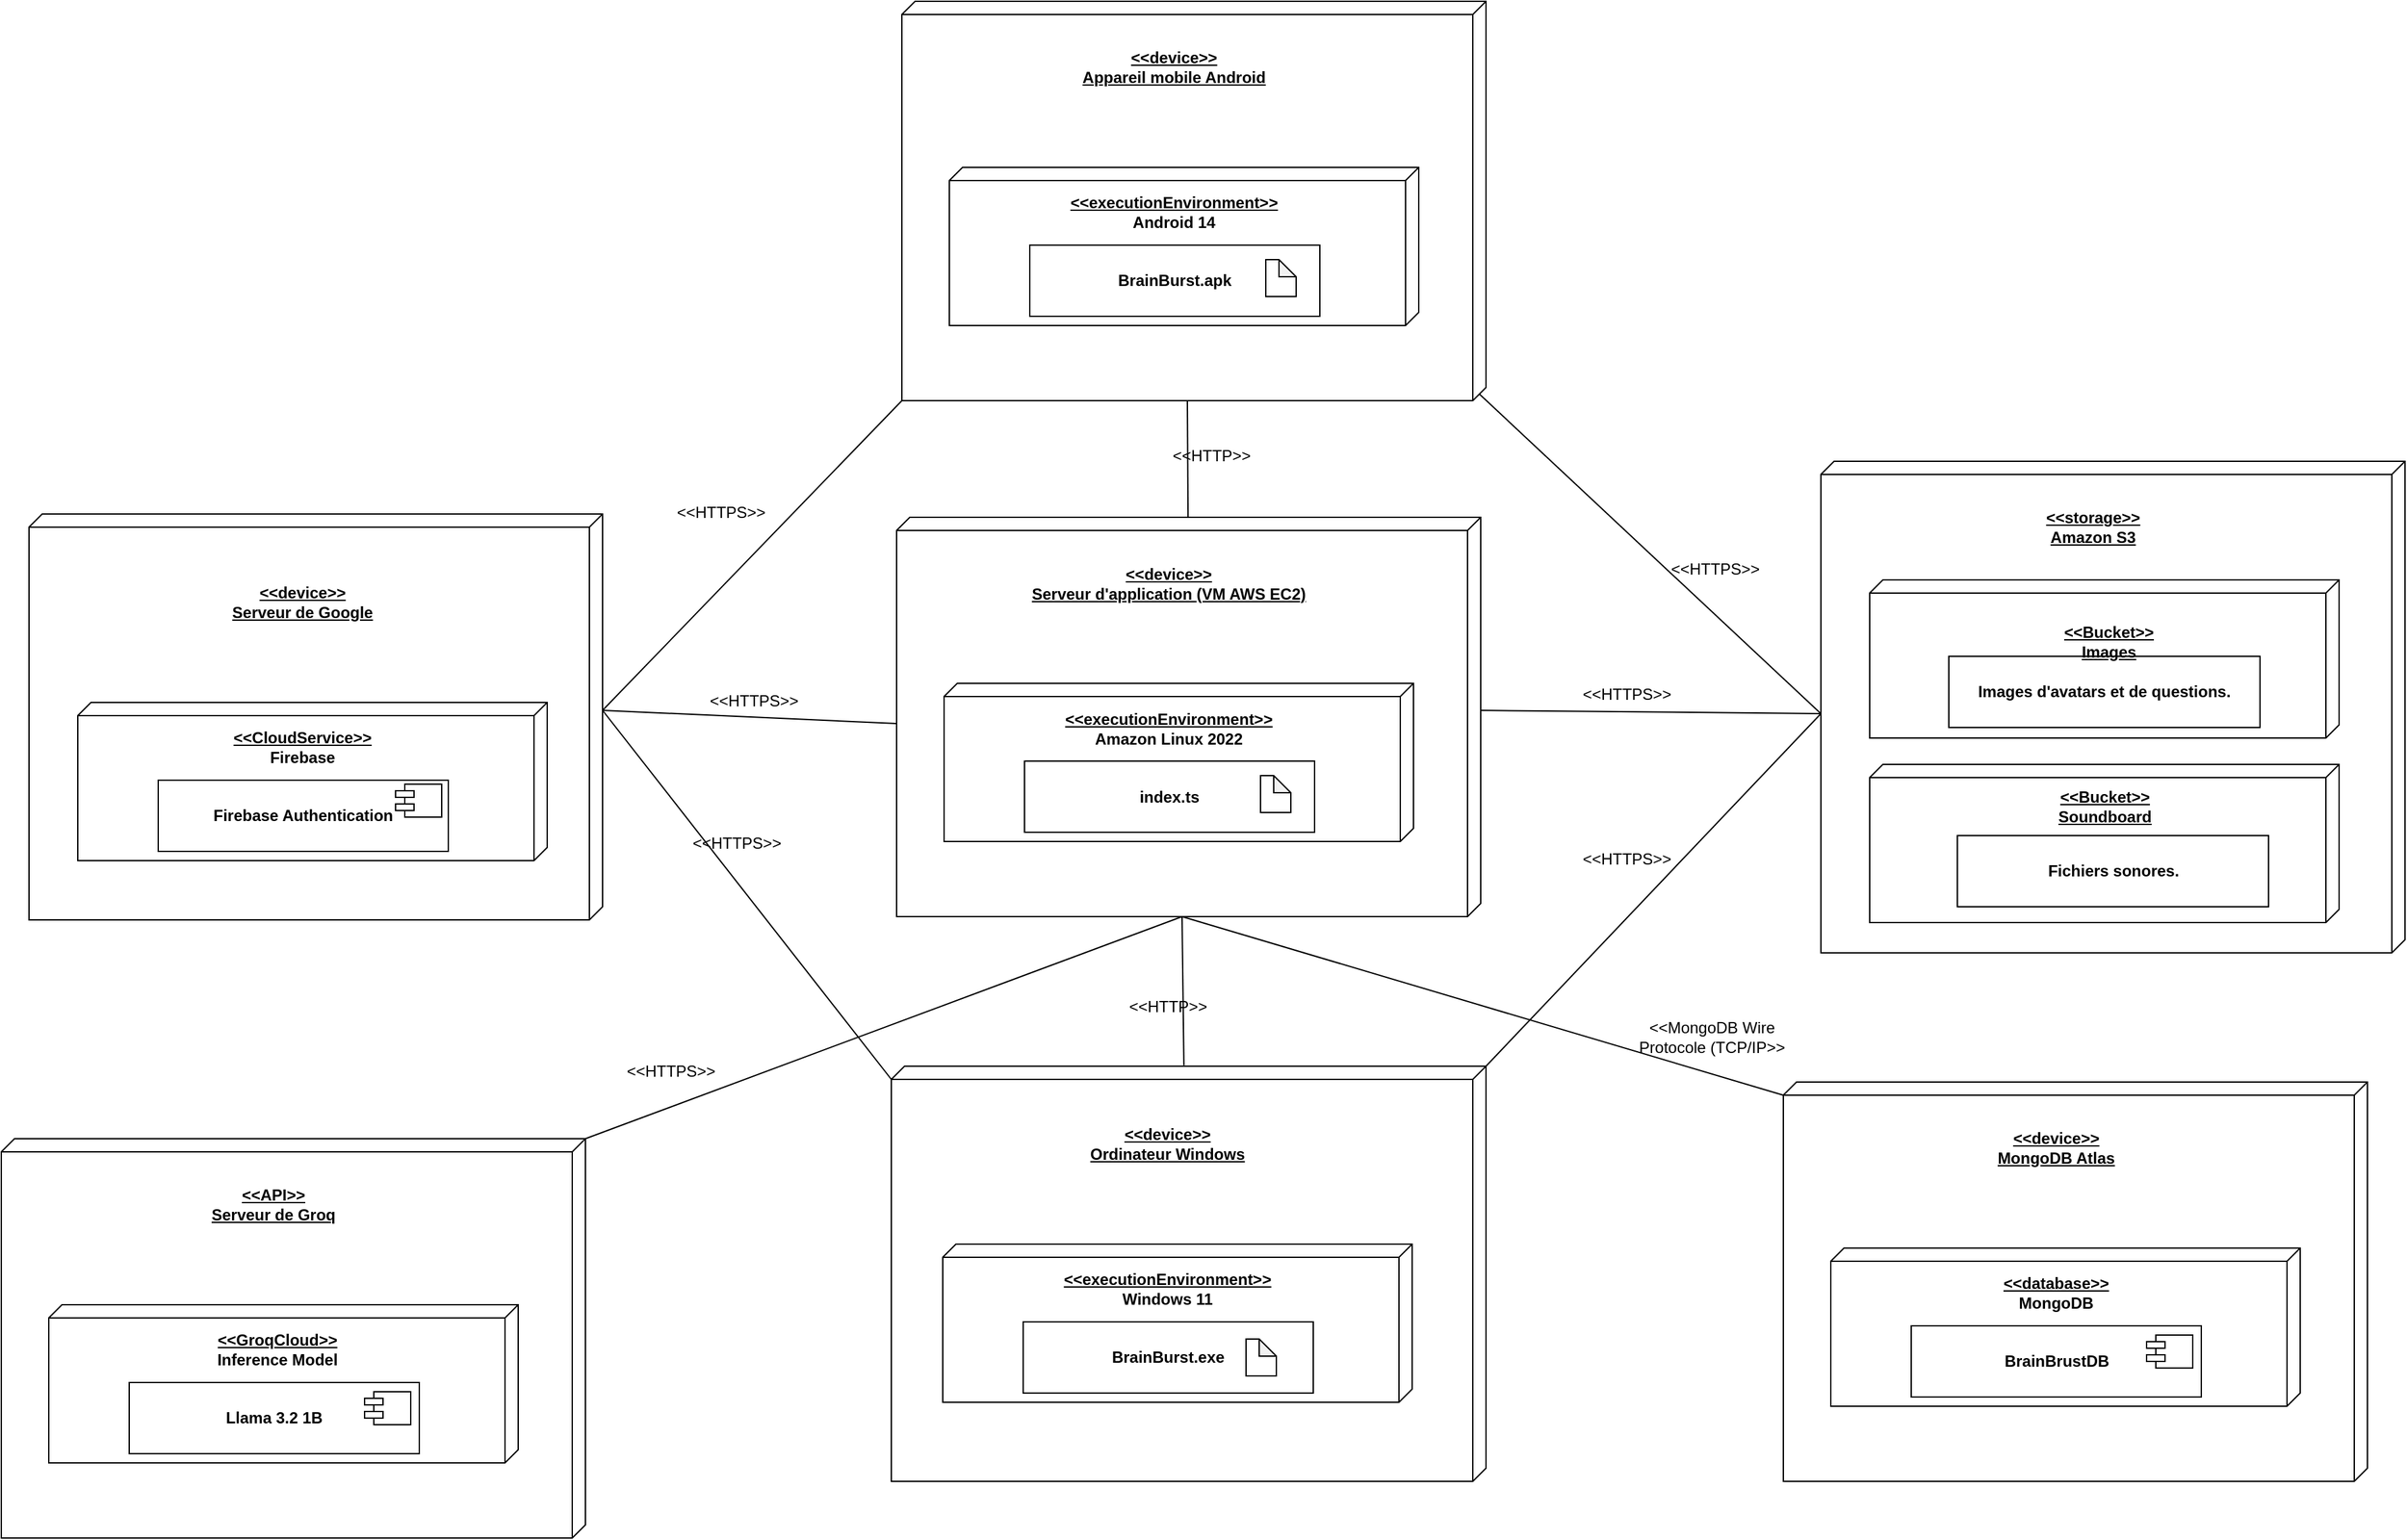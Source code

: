 <mxfile version="26.0.11">
  <diagram name="Page-1" id="wP5Zi337p5eYaAN_rZzt">
    <mxGraphModel dx="-1550" dy="61" grid="1" gridSize="10" guides="1" tooltips="1" connect="1" arrows="1" fold="1" page="1" pageScale="1" pageWidth="827" pageHeight="1169" math="0" shadow="0">
      <root>
        <mxCell id="0" />
        <mxCell id="1" parent="0" />
        <mxCell id="4nXCLa88TBE7HXUiNE8C-1" value="" style="verticalAlign=top;align=left;spacingTop=8;spacingLeft=2;spacingRight=12;shape=cube;size=10;direction=south;fontStyle=4;html=1;whiteSpace=wrap;" vertex="1" parent="1">
          <mxGeometry x="4483" y="2128" width="435" height="308" as="geometry" />
        </mxCell>
        <mxCell id="4nXCLa88TBE7HXUiNE8C-2" value="&lt;u&gt;&amp;lt;&amp;lt;device&amp;gt;&amp;gt;&lt;/u&gt;&lt;div&gt;&lt;u&gt;Serveur de Google&lt;/u&gt;&lt;/div&gt;" style="text;align=center;fontStyle=1;verticalAlign=middle;spacingLeft=3;spacingRight=3;strokeColor=none;rotatable=0;points=[[0,0.5],[1,0.5]];portConstraint=eastwest;html=1;" vertex="1" parent="1">
          <mxGeometry x="4650" y="2182" width="80" height="26" as="geometry" />
        </mxCell>
        <mxCell id="4nXCLa88TBE7HXUiNE8C-3" value="" style="verticalAlign=top;align=left;spacingTop=8;spacingLeft=2;spacingRight=12;shape=cube;size=10;direction=south;fontStyle=4;html=1;whiteSpace=wrap;" vertex="1" parent="1">
          <mxGeometry x="4520" y="2271" width="356" height="120" as="geometry" />
        </mxCell>
        <mxCell id="4nXCLa88TBE7HXUiNE8C-4" value="&lt;span style=&quot;text-wrap-mode: wrap; text-decoration-line: underline;&quot;&gt;&amp;lt;&amp;lt;CloudService&amp;gt;&amp;gt;&lt;/span&gt;&lt;div style=&quot;text-wrap-mode: wrap;&quot;&gt;Firebase&lt;/div&gt;" style="text;align=center;fontStyle=1;verticalAlign=middle;spacingLeft=3;spacingRight=3;strokeColor=none;rotatable=0;points=[[0,0.5],[1,0.5]];portConstraint=eastwest;html=1;" vertex="1" parent="1">
          <mxGeometry x="4650" y="2292" width="80" height="26" as="geometry" />
        </mxCell>
        <mxCell id="4nXCLa88TBE7HXUiNE8C-5" value="&lt;b&gt;Firebase Authentication&lt;/b&gt;" style="html=1;whiteSpace=wrap;" vertex="1" parent="1">
          <mxGeometry x="4581" y="2330" width="220" height="54" as="geometry" />
        </mxCell>
        <mxCell id="4nXCLa88TBE7HXUiNE8C-6" value="" style="shape=module;align=left;spacingLeft=20;align=center;verticalAlign=top;whiteSpace=wrap;html=1;jettyWidth=14;jettyHeight=5;" vertex="1" parent="1">
          <mxGeometry x="4761" y="2333" width="35" height="25" as="geometry" />
        </mxCell>
        <mxCell id="4nXCLa88TBE7HXUiNE8C-7" value="" style="verticalAlign=top;align=left;spacingTop=8;spacingLeft=2;spacingRight=12;shape=cube;size=10;direction=south;fontStyle=4;html=1;whiteSpace=wrap;" vertex="1" parent="1">
          <mxGeometry x="5137" y="2547" width="451" height="315" as="geometry" />
        </mxCell>
        <mxCell id="4nXCLa88TBE7HXUiNE8C-8" value="&lt;u&gt;&amp;lt;&amp;lt;device&amp;gt;&amp;gt;&lt;/u&gt;&lt;div&gt;&lt;u&gt;Ordinateur Windows&lt;/u&gt;&lt;/div&gt;" style="text;align=center;fontStyle=1;verticalAlign=middle;spacingLeft=3;spacingRight=3;strokeColor=none;rotatable=0;points=[[0,0.5],[1,0.5]];portConstraint=eastwest;html=1;" vertex="1" parent="1">
          <mxGeometry x="5306" y="2593" width="80" height="26" as="geometry" />
        </mxCell>
        <mxCell id="4nXCLa88TBE7HXUiNE8C-9" value="" style="verticalAlign=top;align=left;spacingTop=8;spacingLeft=2;spacingRight=12;shape=cube;size=10;direction=south;fontStyle=4;html=1;whiteSpace=wrap;" vertex="1" parent="1">
          <mxGeometry x="5176" y="2682" width="356" height="120" as="geometry" />
        </mxCell>
        <mxCell id="4nXCLa88TBE7HXUiNE8C-10" value="&lt;span style=&quot;text-wrap-mode: wrap; text-decoration-line: underline;&quot;&gt;&amp;lt;&amp;lt;executionEnvironment&amp;gt;&amp;gt;&lt;/span&gt;&lt;div style=&quot;text-wrap-mode: wrap;&quot;&gt;Windows 11&lt;/div&gt;" style="text;align=center;fontStyle=1;verticalAlign=middle;spacingLeft=3;spacingRight=3;strokeColor=none;rotatable=0;points=[[0,0.5],[1,0.5]];portConstraint=eastwest;html=1;" vertex="1" parent="1">
          <mxGeometry x="5306" y="2703" width="80" height="26" as="geometry" />
        </mxCell>
        <mxCell id="4nXCLa88TBE7HXUiNE8C-11" value="&lt;b&gt;BrainBurst.exe&lt;/b&gt;" style="html=1;whiteSpace=wrap;" vertex="1" parent="1">
          <mxGeometry x="5237" y="2741" width="220" height="54" as="geometry" />
        </mxCell>
        <mxCell id="4nXCLa88TBE7HXUiNE8C-12" value="" style="verticalAlign=top;align=left;spacingTop=8;spacingLeft=2;spacingRight=12;shape=cube;size=10;direction=south;fontStyle=4;html=1;whiteSpace=wrap;" vertex="1" parent="1">
          <mxGeometry x="5145" y="1739" width="443" height="303" as="geometry" />
        </mxCell>
        <mxCell id="4nXCLa88TBE7HXUiNE8C-13" value="&lt;u&gt;&amp;lt;&amp;lt;device&amp;gt;&amp;gt;&lt;/u&gt;&lt;div&gt;&lt;u&gt;Appareil mobile Android&lt;/u&gt;&lt;/div&gt;" style="text;align=center;fontStyle=1;verticalAlign=middle;spacingLeft=3;spacingRight=3;strokeColor=none;rotatable=0;points=[[0,0.5],[1,0.5]];portConstraint=eastwest;html=1;" vertex="1" parent="1">
          <mxGeometry x="5311" y="1776" width="80" height="26" as="geometry" />
        </mxCell>
        <mxCell id="4nXCLa88TBE7HXUiNE8C-14" value="" style="verticalAlign=top;align=left;spacingTop=8;spacingLeft=2;spacingRight=12;shape=cube;size=10;direction=south;fontStyle=4;html=1;whiteSpace=wrap;" vertex="1" parent="1">
          <mxGeometry x="5181" y="1865" width="356" height="120" as="geometry" />
        </mxCell>
        <mxCell id="4nXCLa88TBE7HXUiNE8C-15" value="&lt;span style=&quot;text-wrap-mode: wrap; text-decoration-line: underline;&quot;&gt;&amp;lt;&amp;lt;executionEnvironment&amp;gt;&amp;gt;&lt;/span&gt;&lt;div style=&quot;text-wrap-mode: wrap;&quot;&gt;Android 14&lt;/div&gt;" style="text;align=center;fontStyle=1;verticalAlign=middle;spacingLeft=3;spacingRight=3;strokeColor=none;rotatable=0;points=[[0,0.5],[1,0.5]];portConstraint=eastwest;html=1;" vertex="1" parent="1">
          <mxGeometry x="5311" y="1886" width="80" height="26" as="geometry" />
        </mxCell>
        <mxCell id="4nXCLa88TBE7HXUiNE8C-16" value="&lt;span id=&quot;docs-internal-guid-3e91d2c7-7fff-d9a2-ca25-e70188309cca&quot;&gt;&lt;span style=&quot;font-family: Arial, sans-serif; background-color: transparent; font-variant-numeric: normal; font-variant-east-asian: normal; font-variant-alternates: normal; font-variant-position: normal; font-variant-emoji: normal; vertical-align: baseline; white-space-collapse: preserve;&quot;&gt;&lt;b style=&quot;&quot;&gt;&lt;font style=&quot;font-size: 12px;&quot;&gt;BrainBurst.apk&lt;/font&gt;&lt;/b&gt;&lt;/span&gt;&lt;/span&gt;" style="html=1;whiteSpace=wrap;" vertex="1" parent="1">
          <mxGeometry x="5242" y="1924" width="220" height="54" as="geometry" />
        </mxCell>
        <mxCell id="4nXCLa88TBE7HXUiNE8C-17" value="" style="shape=note;whiteSpace=wrap;html=1;backgroundOutline=1;darkOpacity=0.05;size=13;" vertex="1" parent="1">
          <mxGeometry x="5421" y="1935" width="23" height="28" as="geometry" />
        </mxCell>
        <mxCell id="4nXCLa88TBE7HXUiNE8C-18" value="" style="shape=note;whiteSpace=wrap;html=1;backgroundOutline=1;darkOpacity=0.05;size=13;" vertex="1" parent="1">
          <mxGeometry x="5406" y="2754" width="23" height="28" as="geometry" />
        </mxCell>
        <mxCell id="4nXCLa88TBE7HXUiNE8C-19" value="" style="verticalAlign=top;align=left;spacingTop=8;spacingLeft=2;spacingRight=12;shape=cube;size=10;direction=south;fontStyle=4;html=1;whiteSpace=wrap;" vertex="1" parent="1">
          <mxGeometry x="5141" y="2130.5" width="443" height="303" as="geometry" />
        </mxCell>
        <mxCell id="4nXCLa88TBE7HXUiNE8C-20" value="&lt;u&gt;&amp;lt;&amp;lt;device&amp;gt;&amp;gt;&lt;/u&gt;&lt;div&gt;&lt;u&gt;Serveur d&#39;application (VM AWS EC2)&lt;/u&gt;&lt;/div&gt;" style="text;align=center;fontStyle=1;verticalAlign=middle;spacingLeft=3;spacingRight=3;strokeColor=none;rotatable=0;points=[[0,0.5],[1,0.5]];portConstraint=eastwest;html=1;" vertex="1" parent="1">
          <mxGeometry x="5307" y="2167.5" width="80" height="26" as="geometry" />
        </mxCell>
        <mxCell id="4nXCLa88TBE7HXUiNE8C-21" value="" style="verticalAlign=top;align=left;spacingTop=8;spacingLeft=2;spacingRight=12;shape=cube;size=10;direction=south;fontStyle=4;html=1;whiteSpace=wrap;" vertex="1" parent="1">
          <mxGeometry x="5177" y="2256.5" width="356" height="120" as="geometry" />
        </mxCell>
        <mxCell id="4nXCLa88TBE7HXUiNE8C-22" value="&lt;span style=&quot;text-wrap-mode: wrap; text-decoration-line: underline;&quot;&gt;&amp;lt;&amp;lt;executionEnvironment&amp;gt;&amp;gt;&lt;/span&gt;&lt;div style=&quot;text-wrap-mode: wrap;&quot;&gt;Amazon Linux 2022&lt;/div&gt;" style="text;align=center;fontStyle=1;verticalAlign=middle;spacingLeft=3;spacingRight=3;strokeColor=none;rotatable=0;points=[[0,0.5],[1,0.5]];portConstraint=eastwest;html=1;" vertex="1" parent="1">
          <mxGeometry x="5307" y="2277.5" width="80" height="26" as="geometry" />
        </mxCell>
        <mxCell id="4nXCLa88TBE7HXUiNE8C-23" value="&lt;span id=&quot;docs-internal-guid-3e91d2c7-7fff-d9a2-ca25-e70188309cca&quot;&gt;&lt;span style=&quot;font-family: Arial, sans-serif; background-color: transparent; font-variant-numeric: normal; font-variant-east-asian: normal; font-variant-alternates: normal; font-variant-position: normal; font-variant-emoji: normal; vertical-align: baseline; white-space-collapse: preserve;&quot;&gt;&lt;b style=&quot;&quot;&gt;&lt;font style=&quot;font-size: 12px;&quot;&gt;index.ts&lt;/font&gt;&lt;/b&gt;&lt;/span&gt;&lt;/span&gt;" style="html=1;whiteSpace=wrap;" vertex="1" parent="1">
          <mxGeometry x="5238" y="2315.5" width="220" height="54" as="geometry" />
        </mxCell>
        <mxCell id="4nXCLa88TBE7HXUiNE8C-24" value="" style="shape=note;whiteSpace=wrap;html=1;backgroundOutline=1;darkOpacity=0.05;size=13;" vertex="1" parent="1">
          <mxGeometry x="5417" y="2326.5" width="23" height="28" as="geometry" />
        </mxCell>
        <mxCell id="4nXCLa88TBE7HXUiNE8C-25" value="" style="verticalAlign=top;align=left;spacingTop=8;spacingLeft=2;spacingRight=12;shape=cube;size=10;direction=south;fontStyle=4;html=1;whiteSpace=wrap;" vertex="1" parent="1">
          <mxGeometry x="5842" y="2088" width="443" height="373" as="geometry" />
        </mxCell>
        <mxCell id="4nXCLa88TBE7HXUiNE8C-26" value="&lt;u&gt;&amp;lt;&amp;lt;storage&amp;gt;&amp;gt;&lt;/u&gt;&lt;div&gt;&lt;u&gt;Amazon S3&lt;/u&gt;&lt;/div&gt;" style="text;align=center;fontStyle=1;verticalAlign=middle;spacingLeft=3;spacingRight=3;strokeColor=none;rotatable=0;points=[[0,0.5],[1,0.5]];portConstraint=eastwest;html=1;" vertex="1" parent="1">
          <mxGeometry x="6008" y="2125" width="80" height="26" as="geometry" />
        </mxCell>
        <mxCell id="4nXCLa88TBE7HXUiNE8C-27" value="" style="verticalAlign=top;align=left;spacingTop=8;spacingLeft=2;spacingRight=12;shape=cube;size=10;direction=south;fontStyle=4;html=1;whiteSpace=wrap;" vertex="1" parent="1">
          <mxGeometry x="5879" y="2178" width="356" height="120" as="geometry" />
        </mxCell>
        <mxCell id="4nXCLa88TBE7HXUiNE8C-28" value="&lt;span id=&quot;docs-internal-guid-3e91d2c7-7fff-d9a2-ca25-e70188309cca&quot;&gt;&lt;span style=&quot;font-family: Arial, sans-serif; background-color: transparent; font-variant-numeric: normal; font-variant-east-asian: normal; font-variant-alternates: normal; font-variant-position: normal; font-variant-emoji: normal; vertical-align: baseline; white-space-collapse: preserve;&quot;&gt;&lt;b style=&quot;&quot;&gt;&lt;font style=&quot;font-size: 12px;&quot;&gt;Images d&#39;avatars et de questions.&lt;/font&gt;&lt;/b&gt;&lt;/span&gt;&lt;/span&gt;" style="html=1;whiteSpace=wrap;" vertex="1" parent="1">
          <mxGeometry x="5939" y="2236" width="236" height="54" as="geometry" />
        </mxCell>
        <mxCell id="4nXCLa88TBE7HXUiNE8C-29" value="" style="verticalAlign=top;align=left;spacingTop=8;spacingLeft=2;spacingRight=12;shape=cube;size=10;direction=south;fontStyle=4;html=1;whiteSpace=wrap;" vertex="1" parent="1">
          <mxGeometry x="5813.5" y="2559" width="443" height="303" as="geometry" />
        </mxCell>
        <mxCell id="4nXCLa88TBE7HXUiNE8C-30" value="&lt;u&gt;&amp;lt;&amp;lt;device&amp;gt;&amp;gt;&lt;/u&gt;&lt;div&gt;&lt;u&gt;MongoDB Atlas&lt;/u&gt;&lt;/div&gt;" style="text;align=center;fontStyle=1;verticalAlign=middle;spacingLeft=3;spacingRight=3;strokeColor=none;rotatable=0;points=[[0,0.5],[1,0.5]];portConstraint=eastwest;html=1;" vertex="1" parent="1">
          <mxGeometry x="5979.5" y="2596" width="80" height="26" as="geometry" />
        </mxCell>
        <mxCell id="4nXCLa88TBE7HXUiNE8C-31" value="" style="verticalAlign=top;align=left;spacingTop=8;spacingLeft=2;spacingRight=12;shape=cube;size=10;direction=south;fontStyle=4;html=1;whiteSpace=wrap;" vertex="1" parent="1">
          <mxGeometry x="5849.5" y="2685" width="356" height="120" as="geometry" />
        </mxCell>
        <mxCell id="4nXCLa88TBE7HXUiNE8C-32" value="&lt;span style=&quot;text-wrap-mode: wrap; text-decoration-line: underline;&quot;&gt;&amp;lt;&amp;lt;database&amp;gt;&amp;gt;&lt;/span&gt;&lt;div style=&quot;text-wrap-mode: wrap;&quot;&gt;MongoDB&lt;/div&gt;" style="text;align=center;fontStyle=1;verticalAlign=middle;spacingLeft=3;spacingRight=3;strokeColor=none;rotatable=0;points=[[0,0.5],[1,0.5]];portConstraint=eastwest;html=1;" vertex="1" parent="1">
          <mxGeometry x="5979.5" y="2706" width="80" height="26" as="geometry" />
        </mxCell>
        <mxCell id="4nXCLa88TBE7HXUiNE8C-33" value="&lt;span id=&quot;docs-internal-guid-3e91d2c7-7fff-d9a2-ca25-e70188309cca&quot;&gt;&lt;span style=&quot;font-family: Arial, sans-serif; background-color: transparent; font-variant-numeric: normal; font-variant-east-asian: normal; font-variant-alternates: normal; font-variant-position: normal; font-variant-emoji: normal; vertical-align: baseline; white-space-collapse: preserve;&quot;&gt;&lt;b style=&quot;&quot;&gt;&lt;font style=&quot;font-size: 12px;&quot;&gt;BrainBrustDB&lt;/font&gt;&lt;/b&gt;&lt;/span&gt;&lt;/span&gt;" style="html=1;whiteSpace=wrap;" vertex="1" parent="1">
          <mxGeometry x="5910.5" y="2744" width="220" height="54" as="geometry" />
        </mxCell>
        <mxCell id="4nXCLa88TBE7HXUiNE8C-34" value="" style="shape=module;align=left;spacingLeft=20;align=center;verticalAlign=top;whiteSpace=wrap;html=1;jettyWidth=14;jettyHeight=5;" vertex="1" parent="1">
          <mxGeometry x="6089" y="2751" width="35" height="25" as="geometry" />
        </mxCell>
        <mxCell id="4nXCLa88TBE7HXUiNE8C-35" value="" style="verticalAlign=top;align=left;spacingTop=8;spacingLeft=2;spacingRight=12;shape=cube;size=10;direction=south;fontStyle=4;html=1;whiteSpace=wrap;" vertex="1" parent="1">
          <mxGeometry x="4462" y="2602" width="443" height="303" as="geometry" />
        </mxCell>
        <mxCell id="4nXCLa88TBE7HXUiNE8C-36" value="&lt;u&gt;&amp;lt;&amp;lt;API&amp;gt;&amp;gt;&lt;/u&gt;&lt;div&gt;&lt;u&gt;Serveur de Groq&lt;/u&gt;&lt;/div&gt;" style="text;align=center;fontStyle=1;verticalAlign=middle;spacingLeft=3;spacingRight=3;strokeColor=none;rotatable=0;points=[[0,0.5],[1,0.5]];portConstraint=eastwest;html=1;" vertex="1" parent="1">
          <mxGeometry x="4628" y="2639" width="80" height="26" as="geometry" />
        </mxCell>
        <mxCell id="4nXCLa88TBE7HXUiNE8C-37" value="" style="verticalAlign=top;align=left;spacingTop=8;spacingLeft=2;spacingRight=12;shape=cube;size=10;direction=south;fontStyle=4;html=1;whiteSpace=wrap;" vertex="1" parent="1">
          <mxGeometry x="4498" y="2728" width="356" height="120" as="geometry" />
        </mxCell>
        <mxCell id="4nXCLa88TBE7HXUiNE8C-38" value="&lt;span style=&quot;text-wrap-mode: wrap; text-decoration-line: underline;&quot;&gt;&amp;lt;&amp;lt;GroqCloud&amp;gt;&amp;gt;&lt;/span&gt;&lt;div style=&quot;text-wrap-mode: wrap;&quot;&gt;Inference Model&lt;/div&gt;" style="text;align=center;fontStyle=1;verticalAlign=middle;spacingLeft=3;spacingRight=3;strokeColor=none;rotatable=0;points=[[0,0.5],[1,0.5]];portConstraint=eastwest;html=1;" vertex="1" parent="1">
          <mxGeometry x="4567" y="2749" width="208" height="26" as="geometry" />
        </mxCell>
        <mxCell id="4nXCLa88TBE7HXUiNE8C-39" value="&lt;span style=&quot;font-weight: 700;&quot;&gt;Llama 3.2 1B&lt;/span&gt;" style="html=1;whiteSpace=wrap;" vertex="1" parent="1">
          <mxGeometry x="4559" y="2787" width="220" height="54" as="geometry" />
        </mxCell>
        <mxCell id="4nXCLa88TBE7HXUiNE8C-40" value="" style="shape=module;align=left;spacingLeft=20;align=center;verticalAlign=top;whiteSpace=wrap;html=1;jettyWidth=14;jettyHeight=5;" vertex="1" parent="1">
          <mxGeometry x="4737.5" y="2794" width="35" height="25" as="geometry" />
        </mxCell>
        <mxCell id="4nXCLa88TBE7HXUiNE8C-41" value="" style="verticalAlign=top;align=left;spacingTop=8;spacingLeft=2;spacingRight=12;shape=cube;size=10;direction=south;fontStyle=4;html=1;whiteSpace=wrap;" vertex="1" parent="1">
          <mxGeometry x="5879" y="2318" width="356" height="120" as="geometry" />
        </mxCell>
        <mxCell id="4nXCLa88TBE7HXUiNE8C-42" value="&lt;b&gt;Fichiers sonores.&lt;/b&gt;" style="html=1;whiteSpace=wrap;" vertex="1" parent="1">
          <mxGeometry x="5945.5" y="2372" width="236" height="54" as="geometry" />
        </mxCell>
        <mxCell id="4nXCLa88TBE7HXUiNE8C-43" value="&lt;span style=&quot;text-wrap-mode: wrap; text-decoration-line: underline;&quot;&gt;&amp;lt;&amp;lt;Bucket&amp;gt;&amp;gt;&lt;/span&gt;&lt;div&gt;&lt;span style=&quot;text-wrap-mode: wrap; text-decoration-line: underline;&quot;&gt;Images&lt;/span&gt;&lt;/div&gt;" style="text;align=center;fontStyle=1;verticalAlign=middle;spacingLeft=3;spacingRight=3;strokeColor=none;rotatable=0;points=[[0,0.5],[1,0.5]];portConstraint=eastwest;html=1;" vertex="1" parent="1">
          <mxGeometry x="6036.5" y="2212" width="47" height="26" as="geometry" />
        </mxCell>
        <mxCell id="4nXCLa88TBE7HXUiNE8C-44" value="&lt;span style=&quot;text-wrap-mode: wrap; text-decoration-line: underline;&quot;&gt;&amp;lt;&amp;lt;Bucket&amp;gt;&amp;gt;&lt;/span&gt;&lt;div&gt;&lt;span style=&quot;text-wrap-mode: wrap; text-decoration-line: underline;&quot;&gt;Soundboard&lt;/span&gt;&lt;/div&gt;" style="text;align=center;fontStyle=1;verticalAlign=middle;spacingLeft=3;spacingRight=3;strokeColor=none;rotatable=0;points=[[0,0.5],[1,0.5]];portConstraint=eastwest;html=1;" vertex="1" parent="1">
          <mxGeometry x="6033.5" y="2336.5" width="47" height="26" as="geometry" />
        </mxCell>
        <mxCell id="4nXCLa88TBE7HXUiNE8C-45" value="" style="endArrow=none;html=1;rounded=0;entryX=0;entryY=0;entryDx=303;entryDy=226.5;entryPerimeter=0;exitX=0;exitY=0;exitDx=0;exitDy=0;exitPerimeter=0;" edge="1" parent="1" source="4nXCLa88TBE7HXUiNE8C-35" target="4nXCLa88TBE7HXUiNE8C-19">
          <mxGeometry width="50" height="50" relative="1" as="geometry">
            <mxPoint x="5051" y="2342" as="sourcePoint" />
            <mxPoint x="5101" y="2292" as="targetPoint" />
          </mxGeometry>
        </mxCell>
        <mxCell id="4nXCLa88TBE7HXUiNE8C-46" value="" style="endArrow=none;html=1;rounded=0;entryX=0;entryY=0;entryDx=156.5;entryDy=443;entryPerimeter=0;exitX=0;exitY=0;exitDx=149;exitDy=0;exitPerimeter=0;" edge="1" parent="1" source="4nXCLa88TBE7HXUiNE8C-1" target="4nXCLa88TBE7HXUiNE8C-19">
          <mxGeometry width="50" height="50" relative="1" as="geometry">
            <mxPoint x="4932" y="2759" as="sourcePoint" />
            <mxPoint x="5151" y="2297" as="targetPoint" />
          </mxGeometry>
        </mxCell>
        <mxCell id="4nXCLa88TBE7HXUiNE8C-47" value="" style="endArrow=none;html=1;rounded=0;entryX=0;entryY=0;entryDx=303;entryDy=226.5;entryPerimeter=0;exitX=-0.002;exitY=0.508;exitDx=0;exitDy=0;exitPerimeter=0;" edge="1" parent="1" source="4nXCLa88TBE7HXUiNE8C-7" target="4nXCLa88TBE7HXUiNE8C-19">
          <mxGeometry width="50" height="50" relative="1" as="geometry">
            <mxPoint x="4932" y="2759" as="sourcePoint" />
            <mxPoint x="5151" y="2297" as="targetPoint" />
          </mxGeometry>
        </mxCell>
        <mxCell id="4nXCLa88TBE7HXUiNE8C-48" value="" style="endArrow=none;html=1;rounded=0;entryX=0;entryY=0;entryDx=303;entryDy=226.5;entryPerimeter=0;exitX=0;exitY=0;exitDx=10;exitDy=443;exitPerimeter=0;" edge="1" parent="1" source="4nXCLa88TBE7HXUiNE8C-29" target="4nXCLa88TBE7HXUiNE8C-19">
          <mxGeometry width="50" height="50" relative="1" as="geometry">
            <mxPoint x="5818" y="2569" as="sourcePoint" />
            <mxPoint x="5368" y="2444" as="targetPoint" />
          </mxGeometry>
        </mxCell>
        <mxCell id="4nXCLa88TBE7HXUiNE8C-49" value="" style="endArrow=none;html=1;rounded=0;entryX=0.001;entryY=0.501;entryDx=0;entryDy=0;entryPerimeter=0;exitX=0;exitY=0;exitDx=303;exitDy=226.5;exitPerimeter=0;" edge="1" parent="1" source="4nXCLa88TBE7HXUiNE8C-12" target="4nXCLa88TBE7HXUiNE8C-19">
          <mxGeometry width="50" height="50" relative="1" as="geometry">
            <mxPoint x="4928" y="2287" as="sourcePoint" />
            <mxPoint x="5151" y="2297" as="targetPoint" />
          </mxGeometry>
        </mxCell>
        <mxCell id="4nXCLa88TBE7HXUiNE8C-50" value="" style="endArrow=none;html=1;rounded=0;entryX=0;entryY=0;entryDx=146.5;entryDy=0;entryPerimeter=0;exitX=0;exitY=0;exitDx=191.5;exitDy=443;exitPerimeter=0;" edge="1" parent="1" source="4nXCLa88TBE7HXUiNE8C-25" target="4nXCLa88TBE7HXUiNE8C-19">
          <mxGeometry width="50" height="50" relative="1" as="geometry">
            <mxPoint x="5372" y="2052" as="sourcePoint" />
            <mxPoint x="5378" y="2141" as="targetPoint" />
          </mxGeometry>
        </mxCell>
        <mxCell id="4nXCLa88TBE7HXUiNE8C-51" value="&amp;lt;&amp;lt;HTTP&amp;gt;&amp;gt;" style="text;html=1;align=center;verticalAlign=middle;whiteSpace=wrap;rounded=0;" vertex="1" parent="1">
          <mxGeometry x="5364" y="2076" width="32" height="16" as="geometry" />
        </mxCell>
        <mxCell id="4nXCLa88TBE7HXUiNE8C-52" value="" style="endArrow=none;html=1;rounded=0;entryX=0;entryY=0;entryDx=10;entryDy=451;entryPerimeter=0;exitX=0;exitY=0;exitDx=149;exitDy=0;exitPerimeter=0;" edge="1" parent="1" source="4nXCLa88TBE7HXUiNE8C-1" target="4nXCLa88TBE7HXUiNE8C-7">
          <mxGeometry width="50" height="50" relative="1" as="geometry">
            <mxPoint x="4928" y="2287" as="sourcePoint" />
            <mxPoint x="5151" y="2297" as="targetPoint" />
          </mxGeometry>
        </mxCell>
        <mxCell id="4nXCLa88TBE7HXUiNE8C-53" value="" style="endArrow=none;html=1;rounded=0;entryX=0;entryY=0;entryDx=0;entryDy=0;entryPerimeter=0;exitX=0;exitY=0;exitDx=191.5;exitDy=443;exitPerimeter=0;" edge="1" parent="1" source="4nXCLa88TBE7HXUiNE8C-25" target="4nXCLa88TBE7HXUiNE8C-7">
          <mxGeometry width="50" height="50" relative="1" as="geometry">
            <mxPoint x="4928" y="2287" as="sourcePoint" />
            <mxPoint x="5147" y="2567" as="targetPoint" />
          </mxGeometry>
        </mxCell>
        <mxCell id="4nXCLa88TBE7HXUiNE8C-54" value="" style="endArrow=none;html=1;rounded=0;entryX=1;entryY=1;entryDx=0;entryDy=0;entryPerimeter=0;exitX=0;exitY=0;exitDx=149;exitDy=0;exitPerimeter=0;" edge="1" parent="1" source="4nXCLa88TBE7HXUiNE8C-1" target="4nXCLa88TBE7HXUiNE8C-12">
          <mxGeometry width="50" height="50" relative="1" as="geometry">
            <mxPoint x="4928" y="2287" as="sourcePoint" />
            <mxPoint x="5147" y="2567" as="targetPoint" />
          </mxGeometry>
        </mxCell>
        <mxCell id="4nXCLa88TBE7HXUiNE8C-55" value="" style="endArrow=none;html=1;rounded=0;entryX=0;entryY=0;entryDx=298;entryDy=5;entryPerimeter=0;exitX=0;exitY=0;exitDx=191.5;exitDy=443;exitPerimeter=0;" edge="1" parent="1" source="4nXCLa88TBE7HXUiNE8C-25" target="4nXCLa88TBE7HXUiNE8C-12">
          <mxGeometry width="50" height="50" relative="1" as="geometry">
            <mxPoint x="5852" y="2290" as="sourcePoint" />
            <mxPoint x="5598" y="2557" as="targetPoint" />
          </mxGeometry>
        </mxCell>
        <mxCell id="4nXCLa88TBE7HXUiNE8C-56" value="&amp;lt;&amp;lt;HTTP&amp;gt;&amp;gt;" style="text;html=1;align=center;verticalAlign=middle;whiteSpace=wrap;rounded=0;" vertex="1" parent="1">
          <mxGeometry x="5331" y="2494" width="32" height="16" as="geometry" />
        </mxCell>
        <mxCell id="4nXCLa88TBE7HXUiNE8C-57" value="&amp;lt;&amp;lt;MongoDB Wire Protocole (TCP/IP&amp;gt;&amp;gt;" style="text;html=1;align=center;verticalAlign=middle;whiteSpace=wrap;rounded=0;" vertex="1" parent="1">
          <mxGeometry x="5697.5" y="2517" width="123" height="16" as="geometry" />
        </mxCell>
        <mxCell id="4nXCLa88TBE7HXUiNE8C-58" value="&amp;lt;&amp;lt;HTTPS&amp;gt;&amp;gt;" style="text;html=1;align=center;verticalAlign=middle;whiteSpace=wrap;rounded=0;" vertex="1" parent="1">
          <mxGeometry x="4954" y="2543" width="32" height="16" as="geometry" />
        </mxCell>
        <mxCell id="4nXCLa88TBE7HXUiNE8C-59" value="&amp;lt;&amp;lt;HTTPS&amp;gt;&amp;gt;" style="text;html=1;align=center;verticalAlign=middle;whiteSpace=wrap;rounded=0;" vertex="1" parent="1">
          <mxGeometry x="4992" y="2119" width="32" height="16" as="geometry" />
        </mxCell>
        <mxCell id="4nXCLa88TBE7HXUiNE8C-60" value="&amp;lt;&amp;lt;HTTPS&amp;gt;&amp;gt;" style="text;html=1;align=center;verticalAlign=middle;whiteSpace=wrap;rounded=0;" vertex="1" parent="1">
          <mxGeometry x="5004" y="2369.5" width="32" height="16" as="geometry" />
        </mxCell>
        <mxCell id="4nXCLa88TBE7HXUiNE8C-61" value="&amp;lt;&amp;lt;HTTPS&amp;gt;&amp;gt;" style="text;html=1;align=center;verticalAlign=middle;whiteSpace=wrap;rounded=0;" vertex="1" parent="1">
          <mxGeometry x="5017" y="2261.5" width="32" height="16" as="geometry" />
        </mxCell>
        <mxCell id="4nXCLa88TBE7HXUiNE8C-62" value="&amp;lt;&amp;lt;HTTPS&amp;gt;&amp;gt;" style="text;html=1;align=center;verticalAlign=middle;whiteSpace=wrap;rounded=0;" vertex="1" parent="1">
          <mxGeometry x="5679" y="2256.5" width="32" height="16" as="geometry" />
        </mxCell>
        <mxCell id="4nXCLa88TBE7HXUiNE8C-63" value="&amp;lt;&amp;lt;HTTPS&amp;gt;&amp;gt;" style="text;html=1;align=center;verticalAlign=middle;whiteSpace=wrap;rounded=0;" vertex="1" parent="1">
          <mxGeometry x="5679" y="2382" width="32" height="16" as="geometry" />
        </mxCell>
        <mxCell id="4nXCLa88TBE7HXUiNE8C-64" value="&amp;lt;&amp;lt;HTTPS&amp;gt;&amp;gt;" style="text;html=1;align=center;verticalAlign=middle;whiteSpace=wrap;rounded=0;" vertex="1" parent="1">
          <mxGeometry x="5746" y="2162" width="32" height="16" as="geometry" />
        </mxCell>
      </root>
    </mxGraphModel>
  </diagram>
</mxfile>
